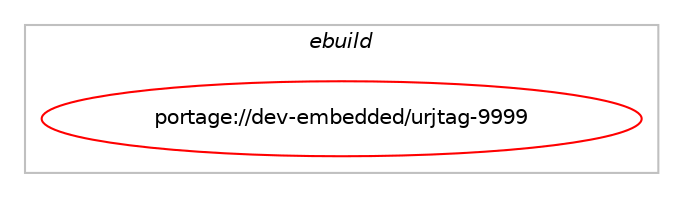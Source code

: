 digraph prolog {

# *************
# Graph options
# *************

newrank=true;
concentrate=true;
compound=true;
graph [rankdir=LR,fontname=Helvetica,fontsize=10,ranksep=1.5];#, ranksep=2.5, nodesep=0.2];
edge  [arrowhead=vee];
node  [fontname=Helvetica,fontsize=10];

# **********
# The ebuild
# **********

subgraph cluster_leftcol {
color=gray;
label=<<i>ebuild</i>>;
id [label="portage://dev-embedded/urjtag-9999", color=red, width=4, href="../dev-embedded/urjtag-9999.svg"];
}

# ****************
# The dependencies
# ****************

subgraph cluster_midcol {
color=gray;
label=<<i>dependencies</i>>;
subgraph cluster_compile {
fillcolor="#eeeeee";
style=filled;
label=<<i>compile</i>>;
# *** BEGIN UNKNOWN DEPENDENCY TYPE (TODO) ***
# id -> equal(use_conditional_group(positive,ftd2xx,portage://dev-embedded/urjtag-9999,[package_dependency(portage://dev-embedded/urjtag-9999,install,no,dev-embedded,libftd2xx,none,[,,],[],[])]))
# *** END UNKNOWN DEPENDENCY TYPE (TODO) ***

# *** BEGIN UNKNOWN DEPENDENCY TYPE (TODO) ***
# id -> equal(use_conditional_group(positive,ftdi,portage://dev-embedded/urjtag-9999,[package_dependency(portage://dev-embedded/urjtag-9999,install,no,dev-embedded,libftdi,none,[,,],[slot(1)],[])]))
# *** END UNKNOWN DEPENDENCY TYPE (TODO) ***

# *** BEGIN UNKNOWN DEPENDENCY TYPE (TODO) ***
# id -> equal(use_conditional_group(positive,python,portage://dev-embedded/urjtag-9999,[use_conditional_group(positive,python_targets_python3_10,portage://dev-embedded/urjtag-9999,[package_dependency(portage://dev-embedded/urjtag-9999,install,no,dev-lang,python,none,[,,],[slot(3.10)],[])]),use_conditional_group(positive,python_targets_python3_11,portage://dev-embedded/urjtag-9999,[package_dependency(portage://dev-embedded/urjtag-9999,install,no,dev-lang,python,none,[,,],[slot(3.11)],[])]),use_conditional_group(positive,python_targets_python3_12,portage://dev-embedded/urjtag-9999,[package_dependency(portage://dev-embedded/urjtag-9999,install,no,dev-lang,python,none,[,,],[slot(3.12)],[])])]))
# *** END UNKNOWN DEPENDENCY TYPE (TODO) ***

# *** BEGIN UNKNOWN DEPENDENCY TYPE (TODO) ***
# id -> equal(use_conditional_group(positive,readline,portage://dev-embedded/urjtag-9999,[package_dependency(portage://dev-embedded/urjtag-9999,install,no,sys-libs,readline,none,[,,],any_same_slot,[])]))
# *** END UNKNOWN DEPENDENCY TYPE (TODO) ***

# *** BEGIN UNKNOWN DEPENDENCY TYPE (TODO) ***
# id -> equal(use_conditional_group(positive,usb,portage://dev-embedded/urjtag-9999,[package_dependency(portage://dev-embedded/urjtag-9999,install,no,virtual,libusb,none,[,,],[slot(1)],[])]))
# *** END UNKNOWN DEPENDENCY TYPE (TODO) ***

}
subgraph cluster_compileandrun {
fillcolor="#eeeeee";
style=filled;
label=<<i>compile and run</i>>;
}
subgraph cluster_run {
fillcolor="#eeeeee";
style=filled;
label=<<i>run</i>>;
# *** BEGIN UNKNOWN DEPENDENCY TYPE (TODO) ***
# id -> equal(use_conditional_group(positive,ftd2xx,portage://dev-embedded/urjtag-9999,[package_dependency(portage://dev-embedded/urjtag-9999,run,no,dev-embedded,libftd2xx,none,[,,],[],[])]))
# *** END UNKNOWN DEPENDENCY TYPE (TODO) ***

# *** BEGIN UNKNOWN DEPENDENCY TYPE (TODO) ***
# id -> equal(use_conditional_group(positive,ftdi,portage://dev-embedded/urjtag-9999,[package_dependency(portage://dev-embedded/urjtag-9999,run,no,dev-embedded,libftdi,none,[,,],[slot(1)],[])]))
# *** END UNKNOWN DEPENDENCY TYPE (TODO) ***

# *** BEGIN UNKNOWN DEPENDENCY TYPE (TODO) ***
# id -> equal(use_conditional_group(positive,python,portage://dev-embedded/urjtag-9999,[use_conditional_group(positive,python_targets_python3_10,portage://dev-embedded/urjtag-9999,[package_dependency(portage://dev-embedded/urjtag-9999,run,no,dev-lang,python,none,[,,],[slot(3.10)],[])]),use_conditional_group(positive,python_targets_python3_11,portage://dev-embedded/urjtag-9999,[package_dependency(portage://dev-embedded/urjtag-9999,run,no,dev-lang,python,none,[,,],[slot(3.11)],[])]),use_conditional_group(positive,python_targets_python3_12,portage://dev-embedded/urjtag-9999,[package_dependency(portage://dev-embedded/urjtag-9999,run,no,dev-lang,python,none,[,,],[slot(3.12)],[])])]))
# *** END UNKNOWN DEPENDENCY TYPE (TODO) ***

# *** BEGIN UNKNOWN DEPENDENCY TYPE (TODO) ***
# id -> equal(use_conditional_group(positive,readline,portage://dev-embedded/urjtag-9999,[package_dependency(portage://dev-embedded/urjtag-9999,run,no,sys-libs,readline,none,[,,],any_same_slot,[])]))
# *** END UNKNOWN DEPENDENCY TYPE (TODO) ***

# *** BEGIN UNKNOWN DEPENDENCY TYPE (TODO) ***
# id -> equal(use_conditional_group(positive,usb,portage://dev-embedded/urjtag-9999,[package_dependency(portage://dev-embedded/urjtag-9999,run,no,virtual,libusb,none,[,,],[slot(1)],[])]))
# *** END UNKNOWN DEPENDENCY TYPE (TODO) ***

}
}

# **************
# The candidates
# **************

subgraph cluster_choices {
rank=same;
color=gray;
label=<<i>candidates</i>>;

}

}
